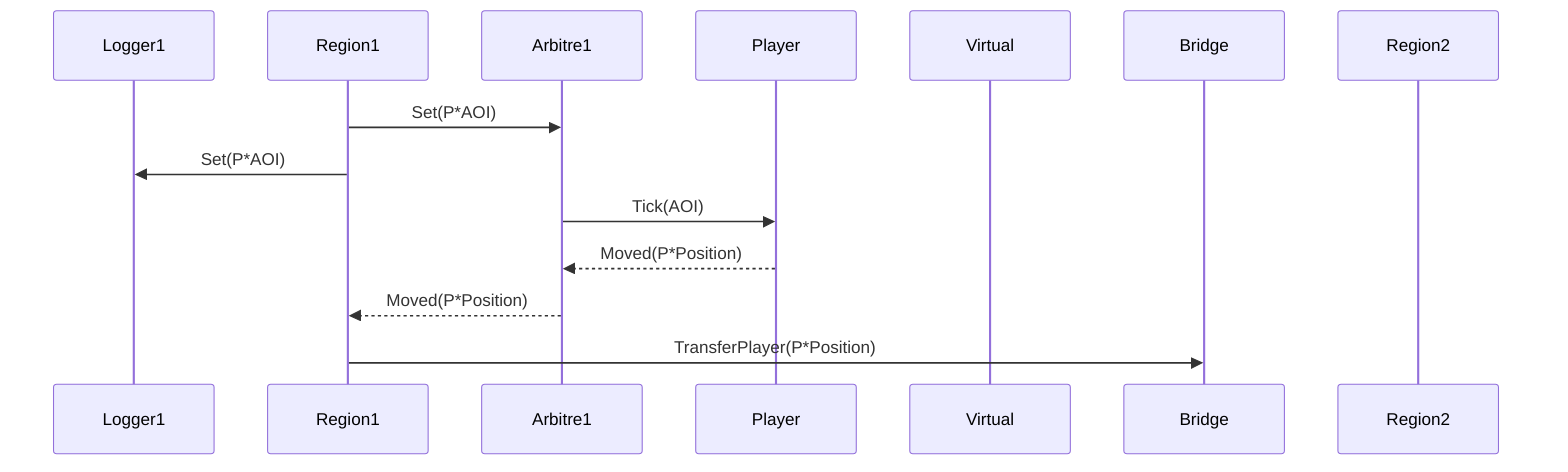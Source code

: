 sequenceDiagram
    participant Logger1
    participant Region1
    participant Arbitre1
    participant Player
    participant Virtual
    participant Bridge
    participant Region2

Region1  ->>  Arbitre1:Set(P*AOI)
Region1  ->>  Logger1:Set(P*AOI)
Arbitre1 ->>  Player:Tick(AOI)
Player   -->> Arbitre1:Moved(P*Position)
Arbitre1 -->> Region1:Moved(P*Position)
Region1  ->>  Bridge:TransferPlayer(P*Position)